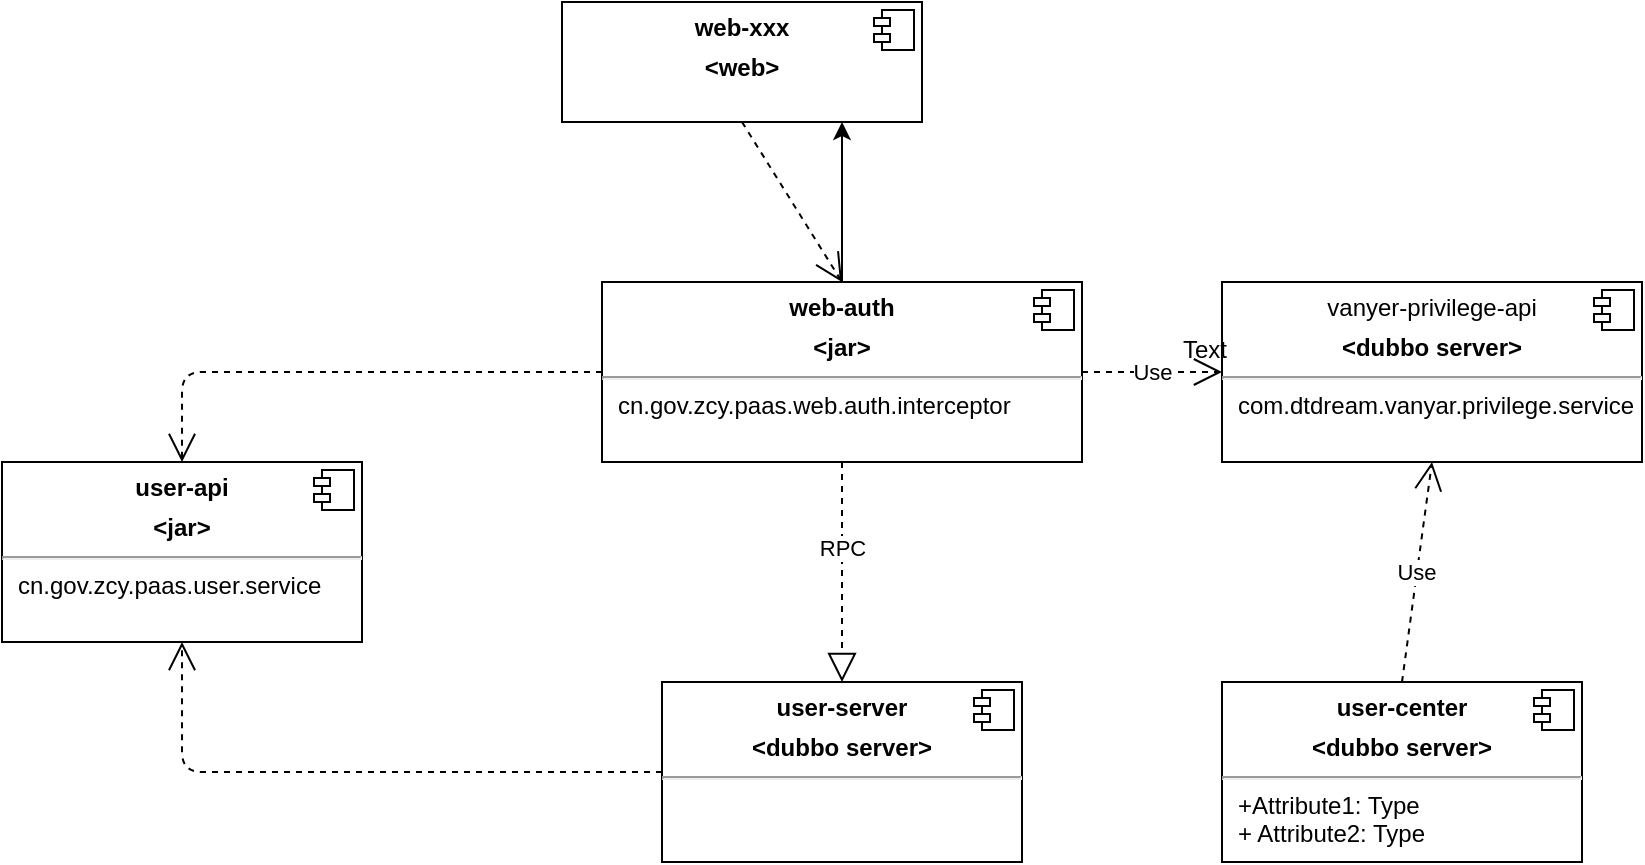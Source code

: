 <mxfile version="13.0.8" type="github">
  <diagram name="Page-1" id="c4acf3e9-155e-7222-9cf6-157b1a14988f">
    <mxGraphModel dx="946" dy="619" grid="1" gridSize="10" guides="1" tooltips="1" connect="1" arrows="1" fold="1" page="1" pageScale="1" pageWidth="850" pageHeight="1100" background="#ffffff" math="0" shadow="0">
      <root>
        <mxCell id="0" />
        <mxCell id="1" parent="0" />
        <mxCell id="erz6HIIWgXCcuRJFQjw9-1" value="&lt;p style=&quot;margin: 0px ; margin-top: 6px ; text-align: center&quot;&gt;&lt;b&gt;user-server&lt;/b&gt;&lt;/p&gt;&lt;p style=&quot;margin: 0px ; margin-top: 6px ; text-align: center&quot;&gt;&lt;b&gt;&amp;lt;dubbo server&amp;gt;&lt;/b&gt;&lt;/p&gt;&lt;hr&gt;&lt;p style=&quot;margin: 0px ; margin-left: 8px&quot;&gt;&lt;br&gt;&lt;/p&gt;" style="align=left;overflow=fill;html=1;dropTarget=0;" vertex="1" parent="1">
          <mxGeometry x="340" y="420" width="180" height="90" as="geometry" />
        </mxCell>
        <mxCell id="erz6HIIWgXCcuRJFQjw9-2" value="" style="shape=component;jettyWidth=8;jettyHeight=4;" vertex="1" parent="erz6HIIWgXCcuRJFQjw9-1">
          <mxGeometry x="1" width="20" height="20" relative="1" as="geometry">
            <mxPoint x="-24" y="4" as="offset" />
          </mxGeometry>
        </mxCell>
        <mxCell id="erz6HIIWgXCcuRJFQjw9-3" value="" style="edgeStyle=orthogonalEdgeStyle;rounded=0;orthogonalLoop=1;jettySize=auto;html=1;" edge="1" parent="1" source="erz6HIIWgXCcuRJFQjw9-4">
          <mxGeometry relative="1" as="geometry">
            <mxPoint x="430" y="140" as="targetPoint" />
          </mxGeometry>
        </mxCell>
        <mxCell id="erz6HIIWgXCcuRJFQjw9-4" value="&lt;p style=&quot;margin: 0px ; margin-top: 6px ; text-align: center&quot;&gt;&lt;b&gt;web-auth&lt;/b&gt;&lt;/p&gt;&lt;p style=&quot;margin: 0px ; margin-top: 6px ; text-align: center&quot;&gt;&lt;b&gt;&amp;lt;jar&amp;gt;&lt;/b&gt;&lt;/p&gt;&lt;hr&gt;&lt;p style=&quot;margin: 0px ; margin-left: 8px&quot;&gt;cn.gov.zcy.paas.web.auth.interceptor&lt;br&gt;&lt;/p&gt;&lt;p style=&quot;margin: 0px ; margin-left: 8px&quot;&gt;&lt;br&gt;&lt;/p&gt;" style="align=left;overflow=fill;html=1;dropTarget=0;" vertex="1" parent="1">
          <mxGeometry x="310" y="220" width="240" height="90" as="geometry" />
        </mxCell>
        <mxCell id="erz6HIIWgXCcuRJFQjw9-5" value="" style="shape=component;jettyWidth=8;jettyHeight=4;" vertex="1" parent="erz6HIIWgXCcuRJFQjw9-4">
          <mxGeometry x="1" width="20" height="20" relative="1" as="geometry">
            <mxPoint x="-24" y="4" as="offset" />
          </mxGeometry>
        </mxCell>
        <mxCell id="erz6HIIWgXCcuRJFQjw9-6" value="&lt;p style=&quot;margin: 0px ; margin-top: 6px ; text-align: center&quot;&gt;&lt;b&gt;user-api&lt;/b&gt;&lt;/p&gt;&lt;p style=&quot;margin: 0px ; margin-top: 6px ; text-align: center&quot;&gt;&lt;b&gt;&amp;lt;jar&amp;gt;&lt;/b&gt;&lt;/p&gt;&lt;hr&gt;&lt;p style=&quot;margin: 0px ; margin-left: 8px&quot;&gt;cn.gov.zcy.paas.user.service&lt;br&gt;&lt;/p&gt;" style="align=left;overflow=fill;html=1;dropTarget=0;" vertex="1" parent="1">
          <mxGeometry x="10" y="310" width="180" height="90" as="geometry" />
        </mxCell>
        <mxCell id="erz6HIIWgXCcuRJFQjw9-7" value="" style="shape=component;jettyWidth=8;jettyHeight=4;" vertex="1" parent="erz6HIIWgXCcuRJFQjw9-6">
          <mxGeometry x="1" width="20" height="20" relative="1" as="geometry">
            <mxPoint x="-24" y="4" as="offset" />
          </mxGeometry>
        </mxCell>
        <mxCell id="erz6HIIWgXCcuRJFQjw9-8" value="&lt;p style=&quot;margin: 0px ; margin-top: 6px ; text-align: center&quot;&gt;&lt;b&gt;web-xxx&lt;/b&gt;&lt;/p&gt;&lt;p style=&quot;margin: 0px ; margin-top: 6px ; text-align: center&quot;&gt;&lt;b&gt;&amp;lt;web&amp;gt;&lt;/b&gt;&lt;/p&gt;" style="align=left;overflow=fill;html=1;dropTarget=0;" vertex="1" parent="1">
          <mxGeometry x="290" y="80" width="180" height="60" as="geometry" />
        </mxCell>
        <mxCell id="erz6HIIWgXCcuRJFQjw9-9" value="" style="shape=component;jettyWidth=8;jettyHeight=4;" vertex="1" parent="erz6HIIWgXCcuRJFQjw9-8">
          <mxGeometry x="1" width="20" height="20" relative="1" as="geometry">
            <mxPoint x="-24" y="4" as="offset" />
          </mxGeometry>
        </mxCell>
        <mxCell id="erz6HIIWgXCcuRJFQjw9-10" value="&lt;p style=&quot;margin: 0px ; margin-top: 6px ; text-align: center&quot;&gt;&lt;b&gt;user-center&lt;/b&gt;&lt;/p&gt;&lt;p style=&quot;margin: 0px ; margin-top: 6px ; text-align: center&quot;&gt;&lt;b&gt;&amp;lt;dubbo server&amp;gt;&lt;/b&gt;&lt;/p&gt;&lt;hr&gt;&lt;p style=&quot;margin: 0px ; margin-left: 8px&quot;&gt;+Attribute1: Type&lt;br&gt;+ Attribute2: Type&lt;/p&gt;" style="align=left;overflow=fill;html=1;dropTarget=0;" vertex="1" parent="1">
          <mxGeometry x="620" y="420" width="180" height="90" as="geometry" />
        </mxCell>
        <mxCell id="erz6HIIWgXCcuRJFQjw9-11" value="" style="shape=component;jettyWidth=8;jettyHeight=4;" vertex="1" parent="erz6HIIWgXCcuRJFQjw9-10">
          <mxGeometry x="1" width="20" height="20" relative="1" as="geometry">
            <mxPoint x="-24" y="4" as="offset" />
          </mxGeometry>
        </mxCell>
        <mxCell id="erz6HIIWgXCcuRJFQjw9-12" value="&lt;p style=&quot;margin: 0px ; margin-top: 6px ; text-align: center&quot;&gt;vanyer-privilege-api&lt;/p&gt;&lt;p style=&quot;margin: 0px ; margin-top: 6px ; text-align: center&quot;&gt;&lt;b&gt;&amp;lt;dubbo server&amp;gt;&lt;/b&gt;&lt;/p&gt;&lt;hr&gt;&lt;p style=&quot;margin: 0px ; margin-left: 8px&quot;&gt;com.dtdream.vanyar.privilege.service&lt;br&gt;&lt;/p&gt;" style="align=left;overflow=fill;html=1;dropTarget=0;" vertex="1" parent="1">
          <mxGeometry x="620" y="220" width="210" height="90" as="geometry" />
        </mxCell>
        <mxCell id="erz6HIIWgXCcuRJFQjw9-13" value="" style="shape=component;jettyWidth=8;jettyHeight=4;" vertex="1" parent="erz6HIIWgXCcuRJFQjw9-12">
          <mxGeometry x="1" width="20" height="20" relative="1" as="geometry">
            <mxPoint x="-24" y="4" as="offset" />
          </mxGeometry>
        </mxCell>
        <mxCell id="erz6HIIWgXCcuRJFQjw9-14" value="" style="endArrow=open;endSize=12;dashed=1;html=1;entryX=0.5;entryY=1;entryDx=0;entryDy=0;exitX=0;exitY=0.5;exitDx=0;exitDy=0;edgeStyle=orthogonalEdgeStyle;" edge="1" parent="1" source="erz6HIIWgXCcuRJFQjw9-1" target="erz6HIIWgXCcuRJFQjw9-6">
          <mxGeometry width="160" relative="1" as="geometry">
            <mxPoint x="80" y="550" as="sourcePoint" />
            <mxPoint x="240" y="550" as="targetPoint" />
          </mxGeometry>
        </mxCell>
        <mxCell id="erz6HIIWgXCcuRJFQjw9-15" value="" style="endArrow=open;endSize=12;dashed=1;html=1;exitX=0;exitY=0.5;exitDx=0;exitDy=0;entryX=0.5;entryY=0;entryDx=0;entryDy=0;edgeStyle=orthogonalEdgeStyle;" edge="1" parent="1" source="erz6HIIWgXCcuRJFQjw9-4" target="erz6HIIWgXCcuRJFQjw9-6">
          <mxGeometry width="160" relative="1" as="geometry">
            <mxPoint x="80" y="230" as="sourcePoint" />
            <mxPoint x="90" y="250" as="targetPoint" />
          </mxGeometry>
        </mxCell>
        <mxCell id="erz6HIIWgXCcuRJFQjw9-16" value="" style="endArrow=open;endSize=12;dashed=1;html=1;exitX=0.5;exitY=1;exitDx=0;exitDy=0;entryX=0.5;entryY=0;entryDx=0;entryDy=0;" edge="1" parent="1" source="erz6HIIWgXCcuRJFQjw9-8" target="erz6HIIWgXCcuRJFQjw9-4">
          <mxGeometry width="160" relative="1" as="geometry">
            <mxPoint x="150" y="220" as="sourcePoint" />
            <mxPoint x="310" y="220" as="targetPoint" />
          </mxGeometry>
        </mxCell>
        <mxCell id="erz6HIIWgXCcuRJFQjw9-17" value="" style="endArrow=block;dashed=1;endFill=0;endSize=12;html=1;entryX=0.5;entryY=0;entryDx=0;entryDy=0;exitX=0.5;exitY=1;exitDx=0;exitDy=0;" edge="1" parent="1" source="erz6HIIWgXCcuRJFQjw9-4" target="erz6HIIWgXCcuRJFQjw9-1">
          <mxGeometry width="160" relative="1" as="geometry">
            <mxPoint x="340" y="330" as="sourcePoint" />
            <mxPoint x="500" y="330" as="targetPoint" />
          </mxGeometry>
        </mxCell>
        <mxCell id="erz6HIIWgXCcuRJFQjw9-18" value="RPC" style="edgeLabel;html=1;align=center;verticalAlign=middle;resizable=0;points=[];" vertex="1" connectable="0" parent="erz6HIIWgXCcuRJFQjw9-17">
          <mxGeometry x="-0.218" relative="1" as="geometry">
            <mxPoint as="offset" />
          </mxGeometry>
        </mxCell>
        <mxCell id="erz6HIIWgXCcuRJFQjw9-19" value="Use" style="endArrow=open;endSize=12;dashed=1;html=1;exitX=0.5;exitY=0;exitDx=0;exitDy=0;entryX=0.5;entryY=1;entryDx=0;entryDy=0;" edge="1" parent="1" source="erz6HIIWgXCcuRJFQjw9-10" target="erz6HIIWgXCcuRJFQjw9-12">
          <mxGeometry width="160" relative="1" as="geometry">
            <mxPoint x="340" y="330" as="sourcePoint" />
            <mxPoint x="500" y="330" as="targetPoint" />
          </mxGeometry>
        </mxCell>
        <mxCell id="erz6HIIWgXCcuRJFQjw9-20" value="Use" style="endArrow=open;endSize=12;dashed=1;html=1;exitX=1;exitY=0.5;exitDx=0;exitDy=0;entryX=0;entryY=0.5;entryDx=0;entryDy=0;" edge="1" parent="1" source="erz6HIIWgXCcuRJFQjw9-4" target="erz6HIIWgXCcuRJFQjw9-12">
          <mxGeometry width="160" relative="1" as="geometry">
            <mxPoint x="340" y="330" as="sourcePoint" />
            <mxPoint x="500" y="330" as="targetPoint" />
          </mxGeometry>
        </mxCell>
        <mxCell id="erz6HIIWgXCcuRJFQjw9-21" value="Text" style="text;html=1;align=center;verticalAlign=middle;resizable=0;points=[];autosize=1;" vertex="1" parent="1">
          <mxGeometry x="591" y="244" width="40" height="20" as="geometry" />
        </mxCell>
      </root>
    </mxGraphModel>
  </diagram>
</mxfile>
